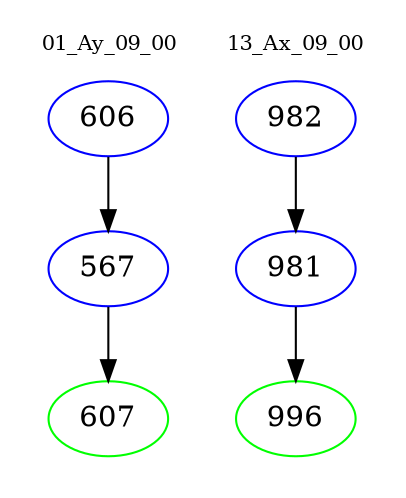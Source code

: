 digraph{
subgraph cluster_0 {
color = white
label = "01_Ay_09_00";
fontsize=10;
T0_606 [label="606", color="blue"]
T0_606 -> T0_567 [color="black"]
T0_567 [label="567", color="blue"]
T0_567 -> T0_607 [color="black"]
T0_607 [label="607", color="green"]
}
subgraph cluster_1 {
color = white
label = "13_Ax_09_00";
fontsize=10;
T1_982 [label="982", color="blue"]
T1_982 -> T1_981 [color="black"]
T1_981 [label="981", color="blue"]
T1_981 -> T1_996 [color="black"]
T1_996 [label="996", color="green"]
}
}
